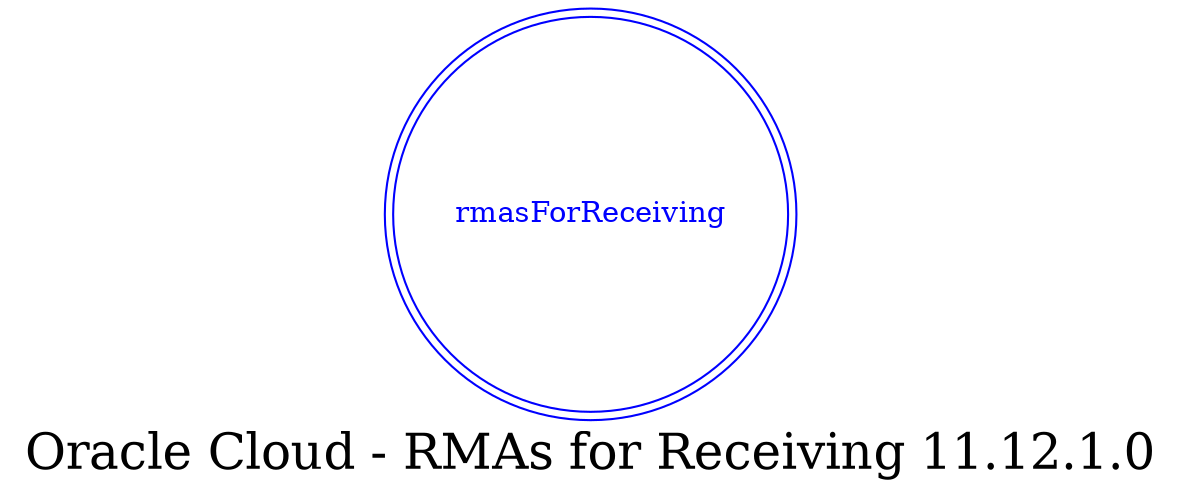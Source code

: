 digraph LexiconGraph {
graph[label="Oracle Cloud - RMAs for Receiving 11.12.1.0", fontsize=24]
splines=true
"rmasForReceiving" [color=blue, fontcolor=blue, shape=doublecircle]
}

